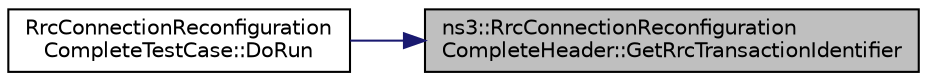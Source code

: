 digraph "ns3::RrcConnectionReconfigurationCompleteHeader::GetRrcTransactionIdentifier"
{
 // LATEX_PDF_SIZE
  edge [fontname="Helvetica",fontsize="10",labelfontname="Helvetica",labelfontsize="10"];
  node [fontname="Helvetica",fontsize="10",shape=record];
  rankdir="RL";
  Node1 [label="ns3::RrcConnectionReconfiguration\lCompleteHeader::GetRrcTransactionIdentifier",height=0.2,width=0.4,color="black", fillcolor="grey75", style="filled", fontcolor="black",tooltip="Getter for m_rrcTransactionIdentifier."];
  Node1 -> Node2 [dir="back",color="midnightblue",fontsize="10",style="solid",fontname="Helvetica"];
  Node2 [label="RrcConnectionReconfiguration\lCompleteTestCase::DoRun",height=0.2,width=0.4,color="black", fillcolor="white", style="filled",URL="$class_rrc_connection_reconfiguration_complete_test_case.html#a811358e619874b2e388db76d924a0574",tooltip="Implementation to actually run this TestCase."];
}
